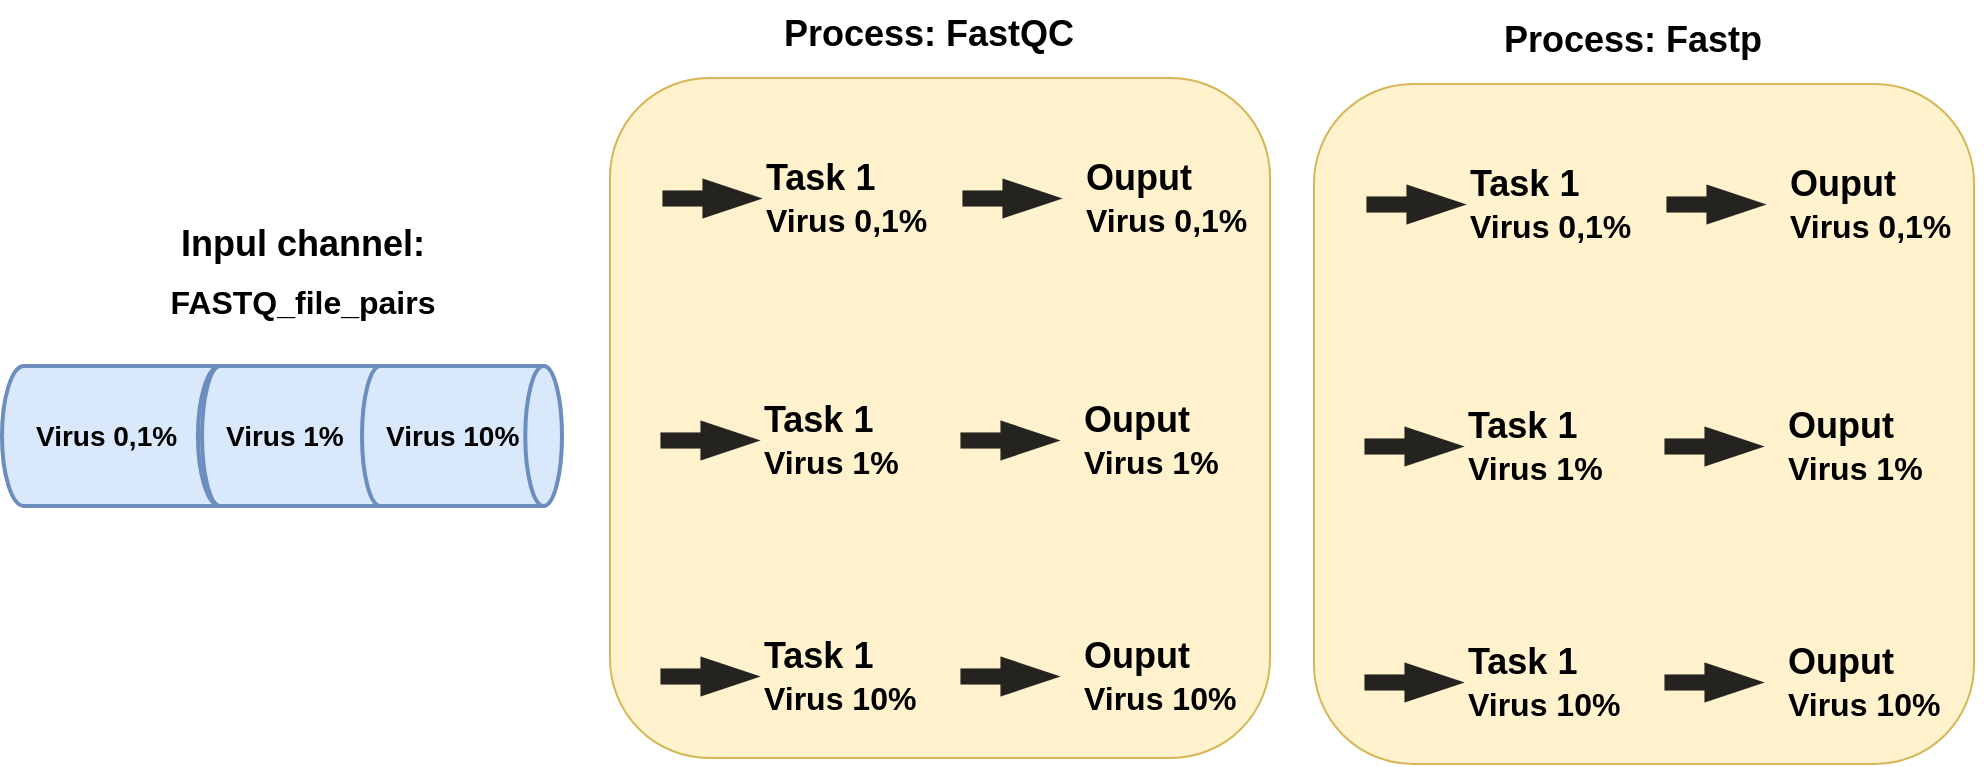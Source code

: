 <mxfile version="24.6.4" type="github">
  <diagram name="Trang-1" id="3lMGjxJ0AhCZ4zsuh_aI">
    <mxGraphModel dx="1035" dy="1670" grid="1" gridSize="10" guides="1" tooltips="1" connect="1" arrows="1" fold="1" page="1" pageScale="1" pageWidth="827" pageHeight="1169" math="0" shadow="0">
      <root>
        <mxCell id="0" />
        <mxCell id="1" parent="0" />
        <mxCell id="i8zfMLWHgNO3StByu_rb-1" value="" style="strokeWidth=2;html=1;shape=mxgraph.flowchart.direct_data;whiteSpace=wrap;fillColor=#dae8fc;strokeColor=#6c8ebf;" vertex="1" parent="1">
          <mxGeometry x="10" y="174" width="120" height="70" as="geometry" />
        </mxCell>
        <mxCell id="i8zfMLWHgNO3StByu_rb-2" value="" style="strokeWidth=2;html=1;shape=mxgraph.flowchart.direct_data;whiteSpace=wrap;fillColor=#dae8fc;strokeColor=#6c8ebf;" vertex="1" parent="1">
          <mxGeometry x="110" y="174" width="100" height="70" as="geometry" />
        </mxCell>
        <mxCell id="i8zfMLWHgNO3StByu_rb-3" value="" style="strokeWidth=2;html=1;shape=mxgraph.flowchart.direct_data;whiteSpace=wrap;fillColor=#dae8fc;strokeColor=#6c8ebf;" vertex="1" parent="1">
          <mxGeometry x="190" y="174" width="100" height="70" as="geometry" />
        </mxCell>
        <mxCell id="i8zfMLWHgNO3StByu_rb-4" value="&lt;font style=&quot;font-size: 18px;&quot;&gt;Inpul channel:&lt;/font&gt;&lt;div&gt;&lt;font size=&quot;3&quot;&gt;FASTQ_file_pairs&lt;br&gt;&lt;/font&gt;&lt;div&gt;&lt;br&gt;&lt;/div&gt;&lt;/div&gt;" style="text;strokeColor=none;fillColor=none;html=1;fontSize=24;fontStyle=1;verticalAlign=middle;align=center;" vertex="1" parent="1">
          <mxGeometry x="110" y="120" width="100" height="40" as="geometry" />
        </mxCell>
        <mxCell id="i8zfMLWHgNO3StByu_rb-8" value="&lt;b&gt;&lt;font style=&quot;font-size: 14px;&quot;&gt;Virus 0,1%&lt;/font&gt;&lt;/b&gt;" style="text;strokeColor=none;fillColor=none;html=1;whiteSpace=wrap;verticalAlign=middle;overflow=hidden;" vertex="1" parent="1">
          <mxGeometry x="25" y="169" width="90" height="80" as="geometry" />
        </mxCell>
        <mxCell id="i8zfMLWHgNO3StByu_rb-9" value="&lt;b&gt;&lt;font style=&quot;font-size: 14px;&quot;&gt;Virus 1%&lt;/font&gt;&lt;/b&gt;" style="text;strokeColor=none;fillColor=none;html=1;whiteSpace=wrap;verticalAlign=middle;overflow=hidden;" vertex="1" parent="1">
          <mxGeometry x="120" y="164" width="100" height="90" as="geometry" />
        </mxCell>
        <mxCell id="i8zfMLWHgNO3StByu_rb-10" value="&lt;b&gt;&lt;font style=&quot;font-size: 14px;&quot;&gt;Virus 10%&lt;/font&gt;&lt;/b&gt;" style="text;strokeColor=none;fillColor=none;html=1;whiteSpace=wrap;verticalAlign=middle;overflow=hidden;" vertex="1" parent="1">
          <mxGeometry x="200" y="164" width="100" height="90" as="geometry" />
        </mxCell>
        <mxCell id="i8zfMLWHgNO3StByu_rb-11" value="" style="rounded=1;whiteSpace=wrap;html=1;fillColor=#fff2cc;strokeColor=#d6b656;" vertex="1" parent="1">
          <mxGeometry x="314" y="30" width="330" height="340" as="geometry" />
        </mxCell>
        <mxCell id="i8zfMLWHgNO3StByu_rb-12" value="&lt;div&gt;&lt;span style=&quot;font-size: 18px;&quot;&gt;Process: FastQC&lt;/span&gt;&lt;br&gt;&lt;div&gt;&lt;br&gt;&lt;/div&gt;&lt;/div&gt;" style="text;strokeColor=none;fillColor=none;html=1;fontSize=24;fontStyle=1;verticalAlign=middle;align=center;" vertex="1" parent="1">
          <mxGeometry x="423" width="100" height="40" as="geometry" />
        </mxCell>
        <mxCell id="i8zfMLWHgNO3StByu_rb-13" value="" style="verticalLabelPosition=bottom;verticalAlign=top;html=1;strokeWidth=0;shape=mxgraph.arrows2.arrow;dy=0.6;dx=30;notch=0;strokeColor=#000000;fillColor=#0D0D0D;opacity=90;" vertex="1" parent="1">
          <mxGeometry x="340" y="80" width="50" height="20" as="geometry" />
        </mxCell>
        <mxCell id="i8zfMLWHgNO3StByu_rb-16" value="&lt;b&gt;&lt;font style=&quot;font-size: 18px;&quot;&gt;Task 1&lt;/font&gt;&lt;/b&gt;&lt;div&gt;&lt;b&gt;&lt;font size=&quot;3&quot;&gt;Virus 0,1%&lt;/font&gt;&lt;/b&gt;&lt;/div&gt;" style="text;strokeColor=none;fillColor=none;html=1;whiteSpace=wrap;verticalAlign=middle;overflow=hidden;" vertex="1" parent="1">
          <mxGeometry x="390" y="50" width="100" height="80" as="geometry" />
        </mxCell>
        <mxCell id="i8zfMLWHgNO3StByu_rb-17" value="" style="verticalLabelPosition=bottom;verticalAlign=top;html=1;strokeWidth=0;shape=mxgraph.arrows2.arrow;dy=0.6;dx=30;notch=0;strokeColor=#000000;fillColor=#0D0D0D;opacity=90;" vertex="1" parent="1">
          <mxGeometry x="490" y="80" width="50" height="20" as="geometry" />
        </mxCell>
        <mxCell id="i8zfMLWHgNO3StByu_rb-18" value="&lt;span style=&quot;font-size: 18px;&quot;&gt;&lt;b&gt;Ouput&lt;/b&gt;&lt;/span&gt;&lt;br&gt;&lt;div&gt;&lt;b&gt;&lt;font size=&quot;3&quot;&gt;Virus 0,1%&lt;/font&gt;&lt;/b&gt;&lt;/div&gt;" style="text;strokeColor=none;fillColor=none;html=1;whiteSpace=wrap;verticalAlign=middle;overflow=hidden;" vertex="1" parent="1">
          <mxGeometry x="550" y="50" width="100" height="80" as="geometry" />
        </mxCell>
        <mxCell id="i8zfMLWHgNO3StByu_rb-19" value="" style="verticalLabelPosition=bottom;verticalAlign=top;html=1;strokeWidth=0;shape=mxgraph.arrows2.arrow;dy=0.6;dx=30;notch=0;strokeColor=#000000;fillColor=#0D0D0D;opacity=90;" vertex="1" parent="1">
          <mxGeometry x="339" y="201" width="50" height="20" as="geometry" />
        </mxCell>
        <mxCell id="i8zfMLWHgNO3StByu_rb-20" value="&lt;b&gt;&lt;font style=&quot;font-size: 18px;&quot;&gt;Task 1&lt;/font&gt;&lt;/b&gt;&lt;div&gt;&lt;b&gt;&lt;font size=&quot;3&quot;&gt;Virus 1%&lt;/font&gt;&lt;/b&gt;&lt;/div&gt;" style="text;strokeColor=none;fillColor=none;html=1;whiteSpace=wrap;verticalAlign=middle;overflow=hidden;" vertex="1" parent="1">
          <mxGeometry x="389" y="171" width="100" height="80" as="geometry" />
        </mxCell>
        <mxCell id="i8zfMLWHgNO3StByu_rb-21" value="" style="verticalLabelPosition=bottom;verticalAlign=top;html=1;strokeWidth=0;shape=mxgraph.arrows2.arrow;dy=0.6;dx=30;notch=0;strokeColor=#000000;fillColor=#0D0D0D;opacity=90;" vertex="1" parent="1">
          <mxGeometry x="489" y="201" width="50" height="20" as="geometry" />
        </mxCell>
        <mxCell id="i8zfMLWHgNO3StByu_rb-22" value="&lt;span style=&quot;font-size: 18px;&quot;&gt;&lt;b&gt;Ouput&lt;/b&gt;&lt;/span&gt;&lt;br&gt;&lt;div&gt;&lt;b&gt;&lt;font size=&quot;3&quot;&gt;Virus 1%&lt;/font&gt;&lt;/b&gt;&lt;/div&gt;" style="text;strokeColor=none;fillColor=none;html=1;whiteSpace=wrap;verticalAlign=middle;overflow=hidden;" vertex="1" parent="1">
          <mxGeometry x="549" y="171" width="100" height="80" as="geometry" />
        </mxCell>
        <mxCell id="i8zfMLWHgNO3StByu_rb-23" value="" style="verticalLabelPosition=bottom;verticalAlign=top;html=1;strokeWidth=0;shape=mxgraph.arrows2.arrow;dy=0.6;dx=30;notch=0;strokeColor=#000000;fillColor=#0D0D0D;opacity=90;" vertex="1" parent="1">
          <mxGeometry x="339" y="319" width="50" height="20" as="geometry" />
        </mxCell>
        <mxCell id="i8zfMLWHgNO3StByu_rb-24" value="&lt;b&gt;&lt;font style=&quot;font-size: 18px;&quot;&gt;Task 1&lt;/font&gt;&lt;/b&gt;&lt;div&gt;&lt;b&gt;&lt;font size=&quot;3&quot;&gt;Virus 10%&lt;/font&gt;&lt;/b&gt;&lt;/div&gt;" style="text;strokeColor=none;fillColor=none;html=1;whiteSpace=wrap;verticalAlign=middle;overflow=hidden;" vertex="1" parent="1">
          <mxGeometry x="389" y="289" width="100" height="80" as="geometry" />
        </mxCell>
        <mxCell id="i8zfMLWHgNO3StByu_rb-25" value="" style="verticalLabelPosition=bottom;verticalAlign=top;html=1;strokeWidth=0;shape=mxgraph.arrows2.arrow;dy=0.6;dx=30;notch=0;strokeColor=#000000;fillColor=#0D0D0D;opacity=90;" vertex="1" parent="1">
          <mxGeometry x="489" y="319" width="50" height="20" as="geometry" />
        </mxCell>
        <mxCell id="i8zfMLWHgNO3StByu_rb-26" value="&lt;span style=&quot;font-size: 18px;&quot;&gt;&lt;b&gt;Ouput&lt;/b&gt;&lt;/span&gt;&lt;br&gt;&lt;div&gt;&lt;b&gt;&lt;font size=&quot;3&quot;&gt;Virus 10%&lt;/font&gt;&lt;/b&gt;&lt;/div&gt;" style="text;strokeColor=none;fillColor=none;html=1;whiteSpace=wrap;verticalAlign=middle;overflow=hidden;" vertex="1" parent="1">
          <mxGeometry x="549" y="289" width="100" height="80" as="geometry" />
        </mxCell>
        <mxCell id="i8zfMLWHgNO3StByu_rb-27" value="" style="rounded=1;whiteSpace=wrap;html=1;fillColor=#fff2cc;strokeColor=#d6b656;" vertex="1" parent="1">
          <mxGeometry x="666" y="33" width="330" height="340" as="geometry" />
        </mxCell>
        <mxCell id="i8zfMLWHgNO3StByu_rb-28" value="&lt;div&gt;&lt;span style=&quot;font-size: 18px;&quot;&gt;Process: Fastp&lt;/span&gt;&lt;br&gt;&lt;div&gt;&lt;br&gt;&lt;/div&gt;&lt;/div&gt;" style="text;strokeColor=none;fillColor=none;html=1;fontSize=24;fontStyle=1;verticalAlign=middle;align=center;" vertex="1" parent="1">
          <mxGeometry x="775" y="3" width="100" height="40" as="geometry" />
        </mxCell>
        <mxCell id="i8zfMLWHgNO3StByu_rb-29" value="" style="verticalLabelPosition=bottom;verticalAlign=top;html=1;strokeWidth=0;shape=mxgraph.arrows2.arrow;dy=0.6;dx=30;notch=0;strokeColor=#000000;fillColor=#0D0D0D;opacity=90;" vertex="1" parent="1">
          <mxGeometry x="692" y="83" width="50" height="20" as="geometry" />
        </mxCell>
        <mxCell id="i8zfMLWHgNO3StByu_rb-30" value="&lt;b&gt;&lt;font style=&quot;font-size: 18px;&quot;&gt;Task 1&lt;/font&gt;&lt;/b&gt;&lt;div&gt;&lt;b&gt;&lt;font size=&quot;3&quot;&gt;Virus 0,1%&lt;/font&gt;&lt;/b&gt;&lt;/div&gt;" style="text;strokeColor=none;fillColor=none;html=1;whiteSpace=wrap;verticalAlign=middle;overflow=hidden;" vertex="1" parent="1">
          <mxGeometry x="742" y="53" width="100" height="80" as="geometry" />
        </mxCell>
        <mxCell id="i8zfMLWHgNO3StByu_rb-31" value="" style="verticalLabelPosition=bottom;verticalAlign=top;html=1;strokeWidth=0;shape=mxgraph.arrows2.arrow;dy=0.6;dx=30;notch=0;strokeColor=#000000;fillColor=#0D0D0D;opacity=90;" vertex="1" parent="1">
          <mxGeometry x="842" y="83" width="50" height="20" as="geometry" />
        </mxCell>
        <mxCell id="i8zfMLWHgNO3StByu_rb-32" value="&lt;span style=&quot;font-size: 18px;&quot;&gt;&lt;b&gt;Ouput&lt;/b&gt;&lt;/span&gt;&lt;br&gt;&lt;div&gt;&lt;b&gt;&lt;font size=&quot;3&quot;&gt;Virus 0,1%&lt;/font&gt;&lt;/b&gt;&lt;/div&gt;" style="text;strokeColor=none;fillColor=none;html=1;whiteSpace=wrap;verticalAlign=middle;overflow=hidden;" vertex="1" parent="1">
          <mxGeometry x="902" y="53" width="100" height="80" as="geometry" />
        </mxCell>
        <mxCell id="i8zfMLWHgNO3StByu_rb-33" value="" style="verticalLabelPosition=bottom;verticalAlign=top;html=1;strokeWidth=0;shape=mxgraph.arrows2.arrow;dy=0.6;dx=30;notch=0;strokeColor=#000000;fillColor=#0D0D0D;opacity=90;" vertex="1" parent="1">
          <mxGeometry x="691" y="204" width="50" height="20" as="geometry" />
        </mxCell>
        <mxCell id="i8zfMLWHgNO3StByu_rb-34" value="&lt;b&gt;&lt;font style=&quot;font-size: 18px;&quot;&gt;Task 1&lt;/font&gt;&lt;/b&gt;&lt;div&gt;&lt;b&gt;&lt;font size=&quot;3&quot;&gt;Virus 1%&lt;/font&gt;&lt;/b&gt;&lt;/div&gt;" style="text;strokeColor=none;fillColor=none;html=1;whiteSpace=wrap;verticalAlign=middle;overflow=hidden;" vertex="1" parent="1">
          <mxGeometry x="741" y="174" width="100" height="80" as="geometry" />
        </mxCell>
        <mxCell id="i8zfMLWHgNO3StByu_rb-35" value="" style="verticalLabelPosition=bottom;verticalAlign=top;html=1;strokeWidth=0;shape=mxgraph.arrows2.arrow;dy=0.6;dx=30;notch=0;strokeColor=#000000;fillColor=#0D0D0D;opacity=90;" vertex="1" parent="1">
          <mxGeometry x="841" y="204" width="50" height="20" as="geometry" />
        </mxCell>
        <mxCell id="i8zfMLWHgNO3StByu_rb-36" value="&lt;span style=&quot;font-size: 18px;&quot;&gt;&lt;b&gt;Ouput&lt;/b&gt;&lt;/span&gt;&lt;br&gt;&lt;div&gt;&lt;b&gt;&lt;font size=&quot;3&quot;&gt;Virus 1%&lt;/font&gt;&lt;/b&gt;&lt;/div&gt;" style="text;strokeColor=none;fillColor=none;html=1;whiteSpace=wrap;verticalAlign=middle;overflow=hidden;" vertex="1" parent="1">
          <mxGeometry x="901" y="174" width="100" height="80" as="geometry" />
        </mxCell>
        <mxCell id="i8zfMLWHgNO3StByu_rb-37" value="" style="verticalLabelPosition=bottom;verticalAlign=top;html=1;strokeWidth=0;shape=mxgraph.arrows2.arrow;dy=0.6;dx=30;notch=0;strokeColor=#000000;fillColor=#0D0D0D;opacity=90;" vertex="1" parent="1">
          <mxGeometry x="691" y="322" width="50" height="20" as="geometry" />
        </mxCell>
        <mxCell id="i8zfMLWHgNO3StByu_rb-38" value="&lt;b&gt;&lt;font style=&quot;font-size: 18px;&quot;&gt;Task 1&lt;/font&gt;&lt;/b&gt;&lt;div&gt;&lt;b&gt;&lt;font size=&quot;3&quot;&gt;Virus 10%&lt;/font&gt;&lt;/b&gt;&lt;/div&gt;" style="text;strokeColor=none;fillColor=none;html=1;whiteSpace=wrap;verticalAlign=middle;overflow=hidden;" vertex="1" parent="1">
          <mxGeometry x="741" y="292" width="100" height="80" as="geometry" />
        </mxCell>
        <mxCell id="i8zfMLWHgNO3StByu_rb-39" value="" style="verticalLabelPosition=bottom;verticalAlign=top;html=1;strokeWidth=0;shape=mxgraph.arrows2.arrow;dy=0.6;dx=30;notch=0;strokeColor=#000000;fillColor=#0D0D0D;opacity=90;" vertex="1" parent="1">
          <mxGeometry x="841" y="322" width="50" height="20" as="geometry" />
        </mxCell>
        <mxCell id="i8zfMLWHgNO3StByu_rb-40" value="&lt;span style=&quot;font-size: 18px;&quot;&gt;&lt;b&gt;Ouput&lt;/b&gt;&lt;/span&gt;&lt;br&gt;&lt;div&gt;&lt;b&gt;&lt;font size=&quot;3&quot;&gt;Virus 10%&lt;/font&gt;&lt;/b&gt;&lt;/div&gt;" style="text;strokeColor=none;fillColor=none;html=1;whiteSpace=wrap;verticalAlign=middle;overflow=hidden;" vertex="1" parent="1">
          <mxGeometry x="901" y="292" width="100" height="80" as="geometry" />
        </mxCell>
      </root>
    </mxGraphModel>
  </diagram>
</mxfile>
